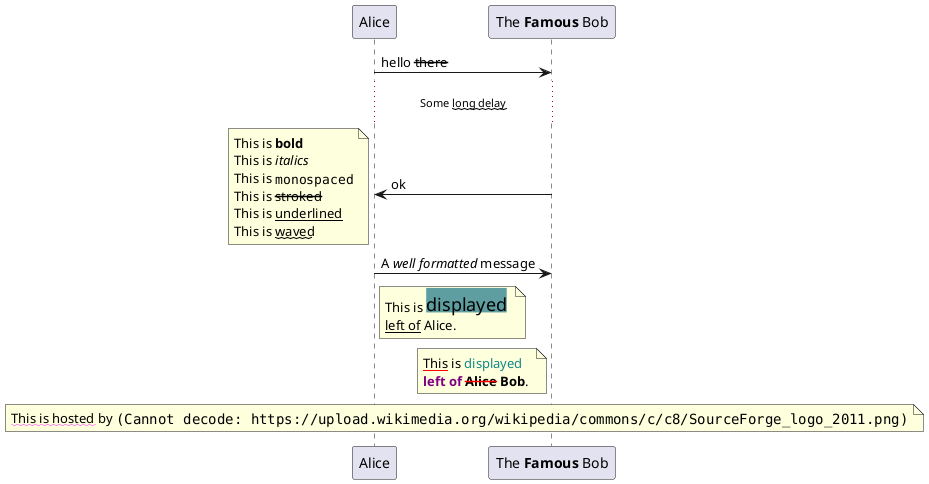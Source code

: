 @startuml
participant Alice
participant "The **Famous** Bob" as Bob

Alice -> Bob : hello --there--
... Some ~~long delay~~ ...
Bob -> Alice : ok
note left
  This is **bold**
  This is //italics//
  This is ""monospaced""
  This is --stroked--
  This is __underlined__
  This is ~~waved~~
end note

Alice -> Bob : A //well formatted// message
note right of Alice 
 This is <back:cadetblue><size:18>displayed</size></back> 
 __left of__ Alice. 
end note
note left of Bob 
 <u:red>This</u> is <color #118888>displayed</color> 
 **<color purple>left of</color> <s:red>Alice</strike> Bob**. 
end note
note over Alice, Bob
 <w:#FF33FF>This is hosted</w> by <img:https://upload.wikimedia.org/wikipedia/commons/c/c8/SourceForge_logo_2011.png>
end note 
@enduml